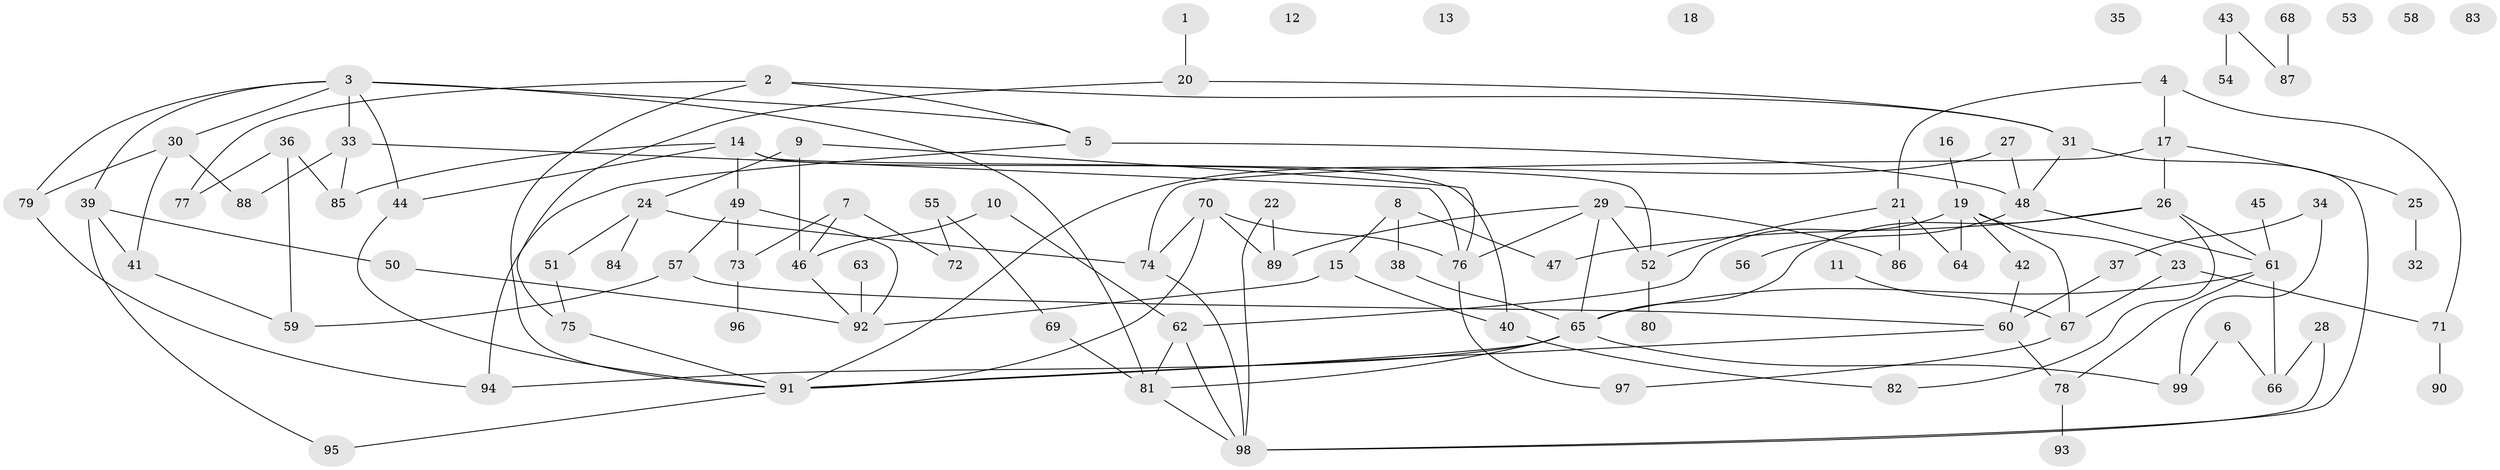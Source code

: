 // Generated by graph-tools (version 1.1) at 2025/39/03/09/25 04:39:26]
// undirected, 99 vertices, 139 edges
graph export_dot {
graph [start="1"]
  node [color=gray90,style=filled];
  1;
  2;
  3;
  4;
  5;
  6;
  7;
  8;
  9;
  10;
  11;
  12;
  13;
  14;
  15;
  16;
  17;
  18;
  19;
  20;
  21;
  22;
  23;
  24;
  25;
  26;
  27;
  28;
  29;
  30;
  31;
  32;
  33;
  34;
  35;
  36;
  37;
  38;
  39;
  40;
  41;
  42;
  43;
  44;
  45;
  46;
  47;
  48;
  49;
  50;
  51;
  52;
  53;
  54;
  55;
  56;
  57;
  58;
  59;
  60;
  61;
  62;
  63;
  64;
  65;
  66;
  67;
  68;
  69;
  70;
  71;
  72;
  73;
  74;
  75;
  76;
  77;
  78;
  79;
  80;
  81;
  82;
  83;
  84;
  85;
  86;
  87;
  88;
  89;
  90;
  91;
  92;
  93;
  94;
  95;
  96;
  97;
  98;
  99;
  1 -- 20;
  2 -- 5;
  2 -- 31;
  2 -- 77;
  2 -- 91;
  3 -- 5;
  3 -- 30;
  3 -- 33;
  3 -- 39;
  3 -- 44;
  3 -- 79;
  3 -- 81;
  4 -- 17;
  4 -- 21;
  4 -- 71;
  5 -- 48;
  5 -- 94;
  6 -- 66;
  6 -- 99;
  7 -- 46;
  7 -- 72;
  7 -- 73;
  8 -- 15;
  8 -- 38;
  8 -- 47;
  9 -- 24;
  9 -- 46;
  9 -- 76;
  10 -- 46;
  10 -- 62;
  11 -- 67;
  14 -- 40;
  14 -- 44;
  14 -- 49;
  14 -- 52;
  14 -- 85;
  15 -- 40;
  15 -- 92;
  16 -- 19;
  17 -- 25;
  17 -- 26;
  17 -- 74;
  19 -- 23;
  19 -- 42;
  19 -- 62;
  19 -- 64;
  19 -- 67;
  20 -- 31;
  20 -- 75;
  21 -- 52;
  21 -- 64;
  21 -- 86;
  22 -- 89;
  22 -- 98;
  23 -- 67;
  23 -- 71;
  24 -- 51;
  24 -- 74;
  24 -- 84;
  25 -- 32;
  26 -- 47;
  26 -- 61;
  26 -- 65;
  26 -- 82;
  27 -- 48;
  27 -- 91;
  28 -- 66;
  28 -- 98;
  29 -- 52;
  29 -- 65;
  29 -- 76;
  29 -- 86;
  29 -- 89;
  30 -- 41;
  30 -- 79;
  30 -- 88;
  31 -- 48;
  31 -- 98;
  33 -- 76;
  33 -- 85;
  33 -- 88;
  34 -- 37;
  34 -- 99;
  36 -- 59;
  36 -- 77;
  36 -- 85;
  37 -- 60;
  38 -- 65;
  39 -- 41;
  39 -- 50;
  39 -- 95;
  40 -- 82;
  41 -- 59;
  42 -- 60;
  43 -- 54;
  43 -- 87;
  44 -- 91;
  45 -- 61;
  46 -- 92;
  48 -- 56;
  48 -- 61;
  49 -- 57;
  49 -- 73;
  49 -- 92;
  50 -- 92;
  51 -- 75;
  52 -- 80;
  55 -- 69;
  55 -- 72;
  57 -- 59;
  57 -- 60;
  60 -- 78;
  60 -- 91;
  61 -- 65;
  61 -- 66;
  61 -- 78;
  62 -- 81;
  62 -- 98;
  63 -- 92;
  65 -- 81;
  65 -- 91;
  65 -- 94;
  65 -- 99;
  67 -- 97;
  68 -- 87;
  69 -- 81;
  70 -- 74;
  70 -- 76;
  70 -- 89;
  70 -- 91;
  71 -- 90;
  73 -- 96;
  74 -- 98;
  75 -- 91;
  76 -- 97;
  78 -- 93;
  79 -- 94;
  81 -- 98;
  91 -- 95;
}
